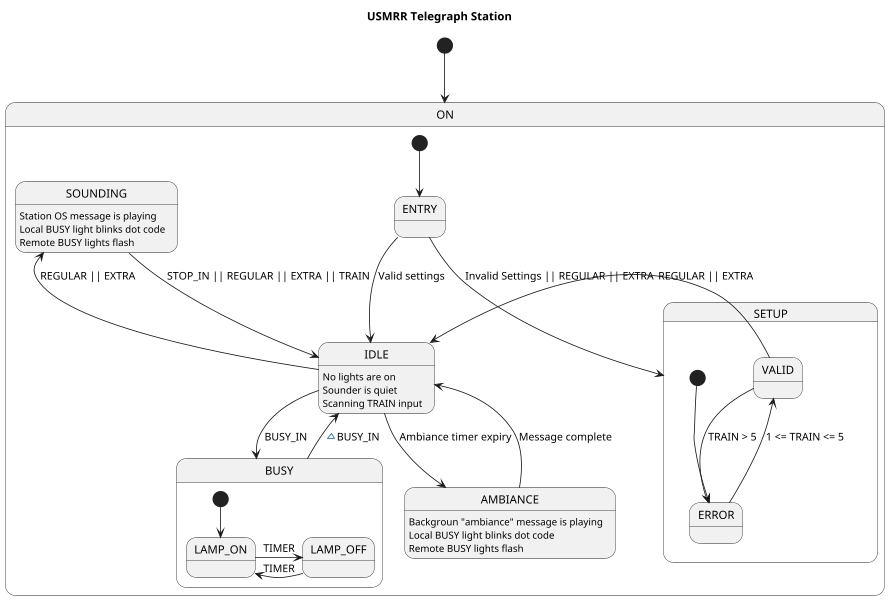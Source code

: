 @startuml
scale 600 height

title USMRR Telegraph Station
[*] --> ON
state ON {
  [*] --> ENTRY
  
  state ENTRY
  ENTRY --> SETUP : Invalid Settings || REGULAR || EXTRA
  ENTRY --> IDLE : Valid settings

  state IDLE
  IDLE : No lights are on
  IDLE : Sounder is quiet
  IDLE : Scanning TRAIN input
  
  state SOUNDING
  SOUNDING: Station OS message is playing
  SOUNDING: Local BUSY light blinks dot code
  SOUNDING: Remote BUSY lights flash
  
  
  state BUSY {
    [*] --> LAMP_ON
    state LAMP_ON
    state LAMP_OFF
    LAMP_ON -r-> LAMP_OFF : TIMER
    LAMP_OFF -l-> LAMP_ON : TIMER
  }

  state SETUP {
    [*] --> ERROR
    state ERROR
    state VALID
    ERROR --> VALID : 1 <= TRAIN <= 5
    VALID --> ERROR : TRAIN > 5
    VALID -l-> IDLE : REGULAR || EXTRA
  }
  
  state AMBIANCE
  AMBIANCE: Backgroun "ambiance" message is playing
  AMBIANCE: Local BUSY light blinks dot code
  AMBIANCE: Remote BUSY lights flash

  IDLE --> AMBIANCE : Ambiance timer expiry
  AMBIANCE --> IDLE : Message complete
  
  IDLE -up-> SOUNDING : REGULAR || EXTRA
  SOUNDING -down-> IDLE : STOP_IN || REGULAR || EXTRA || TRAIN
  
  IDLE --> BUSY : BUSY_IN
  BUSY --> IDLE : ~BUSY_IN


  
}

@enduml